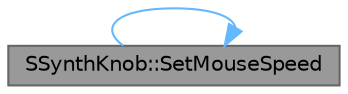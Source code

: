 digraph "SSynthKnob::SetMouseSpeed"
{
 // INTERACTIVE_SVG=YES
 // LATEX_PDF_SIZE
  bgcolor="transparent";
  edge [fontname=Helvetica,fontsize=10,labelfontname=Helvetica,labelfontsize=10];
  node [fontname=Helvetica,fontsize=10,shape=box,height=0.2,width=0.4];
  rankdir="LR";
  Node1 [id="Node000001",label="SSynthKnob::SetMouseSpeed",height=0.2,width=0.4,color="gray40", fillcolor="grey60", style="filled", fontcolor="black",tooltip="See the MousePeed attribute."];
  Node1 -> Node1 [id="edge1_Node000001_Node000001",color="steelblue1",style="solid",tooltip=" "];
}

